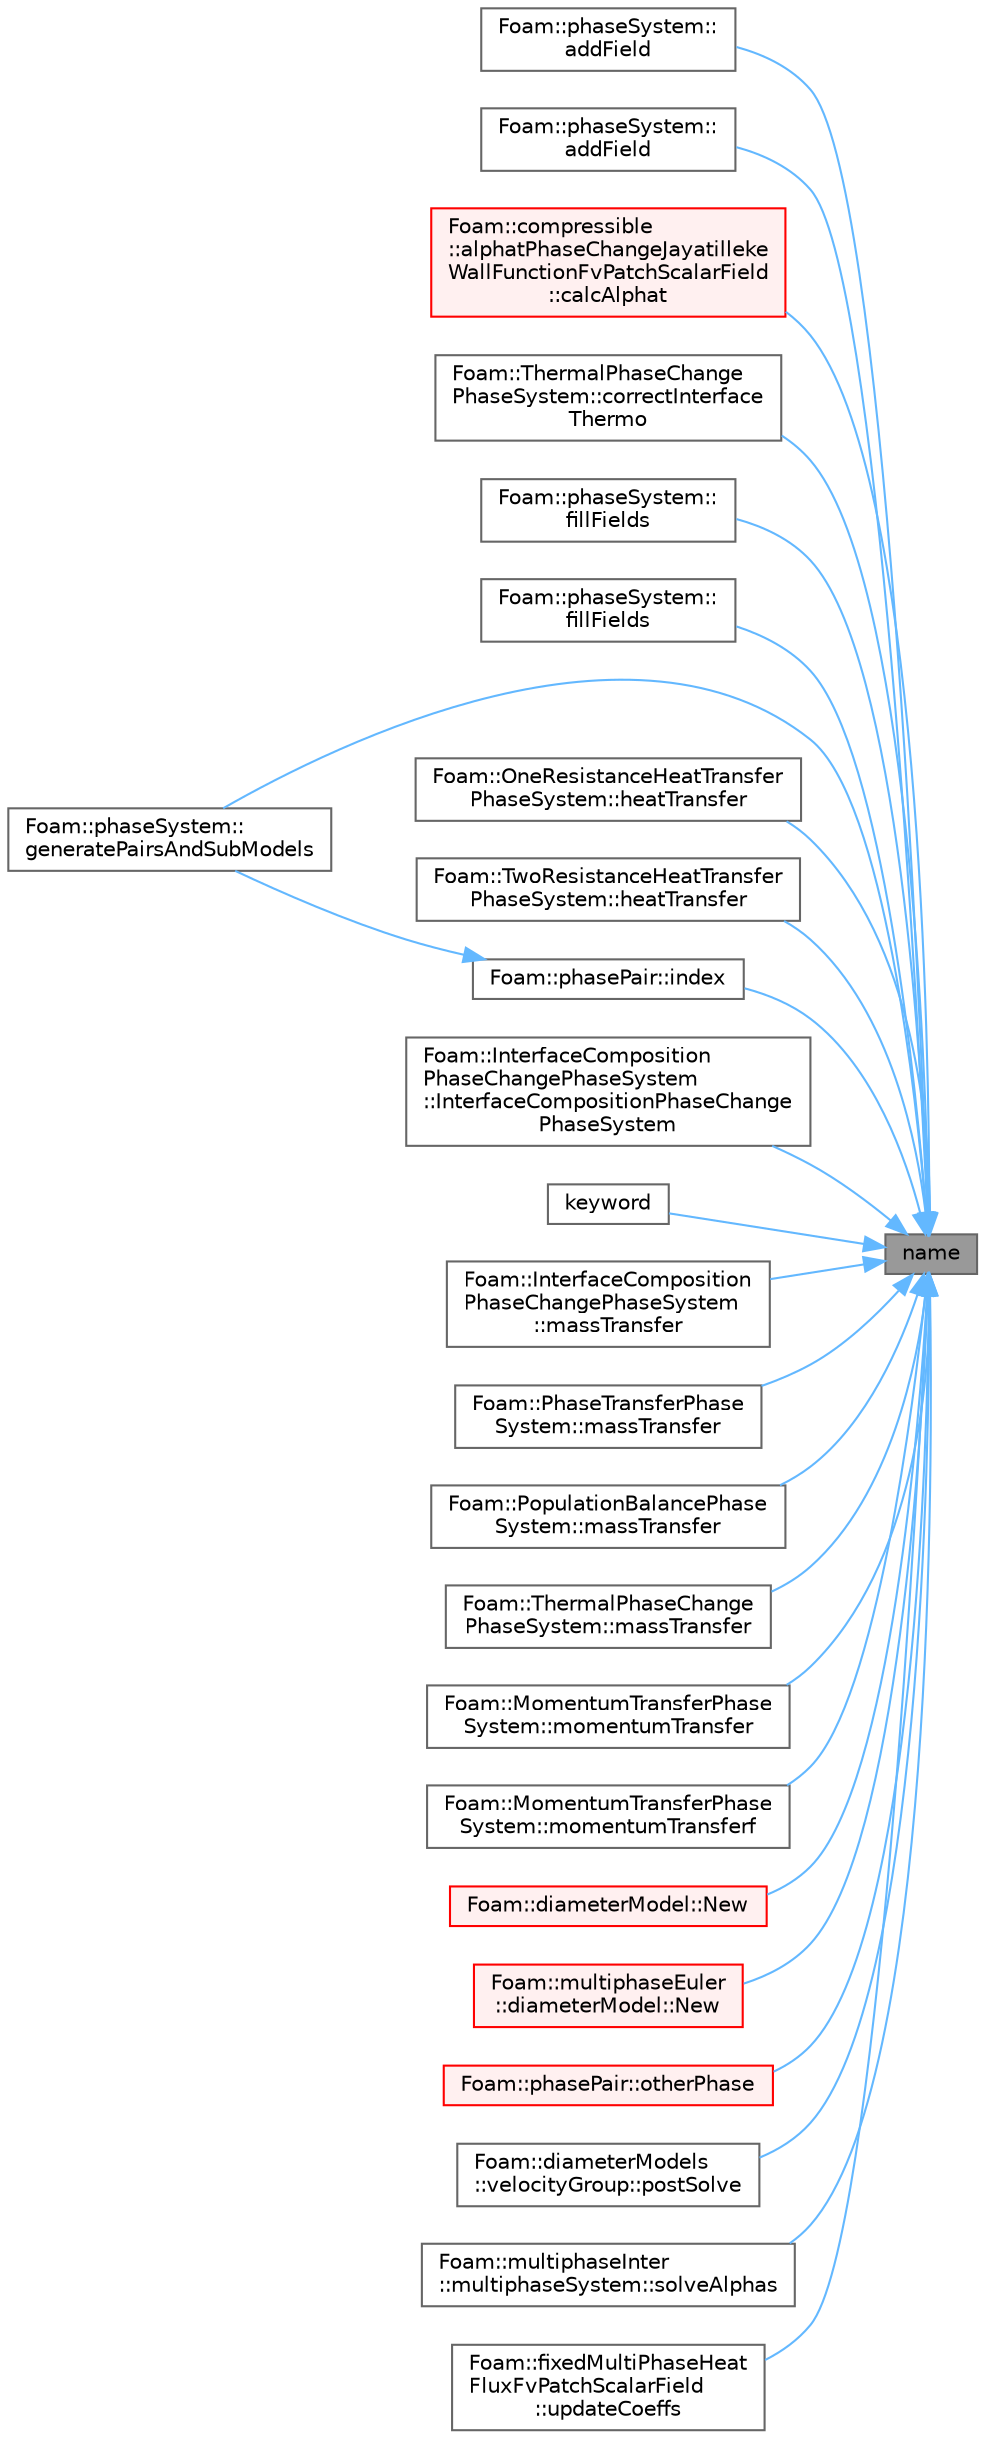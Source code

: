 digraph "name"
{
 // LATEX_PDF_SIZE
  bgcolor="transparent";
  edge [fontname=Helvetica,fontsize=10,labelfontname=Helvetica,labelfontsize=10];
  node [fontname=Helvetica,fontsize=10,shape=box,height=0.2,width=0.4];
  rankdir="RL";
  Node1 [id="Node000001",label="name",height=0.2,width=0.4,color="gray40", fillcolor="grey60", style="filled", fontcolor="black",tooltip=" "];
  Node1 -> Node2 [id="edge1_Node000001_Node000002",dir="back",color="steelblue1",style="solid",tooltip=" "];
  Node2 [id="Node000002",label="Foam::phaseSystem::\laddField",height=0.2,width=0.4,color="grey40", fillcolor="white", style="filled",URL="$classFoam_1_1phaseSystem.html#a416e7b803f8600b44887026fe21bdc6f",tooltip=" "];
  Node1 -> Node3 [id="edge2_Node000001_Node000003",dir="back",color="steelblue1",style="solid",tooltip=" "];
  Node3 [id="Node000003",label="Foam::phaseSystem::\laddField",height=0.2,width=0.4,color="grey40", fillcolor="white", style="filled",URL="$classFoam_1_1phaseSystem.html#acf40f749cae2d1ee6cb36ace7c6028a5",tooltip=" "];
  Node1 -> Node4 [id="edge3_Node000001_Node000004",dir="back",color="steelblue1",style="solid",tooltip=" "];
  Node4 [id="Node000004",label="Foam::compressible\l::alphatPhaseChangeJayatilleke\lWallFunctionFvPatchScalarField\l::calcAlphat",height=0.2,width=0.4,color="red", fillcolor="#FFF0F0", style="filled",URL="$classFoam_1_1compressible_1_1alphatPhaseChangeJayatillekeWallFunctionFvPatchScalarField.html#a3ff2c11cc375cc935614590135b78ed4",tooltip=" "];
  Node1 -> Node8 [id="edge4_Node000001_Node000008",dir="back",color="steelblue1",style="solid",tooltip=" "];
  Node8 [id="Node000008",label="Foam::ThermalPhaseChange\lPhaseSystem::correctInterface\lThermo",height=0.2,width=0.4,color="grey40", fillcolor="white", style="filled",URL="$classFoam_1_1ThermalPhaseChangePhaseSystem.html#a49acbe6bbfb8665ce4c3fdc7e52d385b",tooltip=" "];
  Node1 -> Node9 [id="edge5_Node000001_Node000009",dir="back",color="steelblue1",style="solid",tooltip=" "];
  Node9 [id="Node000009",label="Foam::phaseSystem::\lfillFields",height=0.2,width=0.4,color="grey40", fillcolor="white", style="filled",URL="$classFoam_1_1phaseSystem.html#a9945f5b6ba3070163b3a7fded1f4cd86",tooltip=" "];
  Node1 -> Node10 [id="edge6_Node000001_Node000010",dir="back",color="steelblue1",style="solid",tooltip=" "];
  Node10 [id="Node000010",label="Foam::phaseSystem::\lfillFields",height=0.2,width=0.4,color="grey40", fillcolor="white", style="filled",URL="$classFoam_1_1phaseSystem.html#a598d376c87f20bbfc3aa8051de410fea",tooltip=" "];
  Node1 -> Node11 [id="edge7_Node000001_Node000011",dir="back",color="steelblue1",style="solid",tooltip=" "];
  Node11 [id="Node000011",label="Foam::phaseSystem::\lgeneratePairsAndSubModels",height=0.2,width=0.4,color="grey40", fillcolor="white", style="filled",URL="$classFoam_1_1phaseSystem.html#a3c8b2cce9dd05e4a1048aadb1689d6c0",tooltip=" "];
  Node1 -> Node12 [id="edge8_Node000001_Node000012",dir="back",color="steelblue1",style="solid",tooltip=" "];
  Node12 [id="Node000012",label="Foam::OneResistanceHeatTransfer\lPhaseSystem::heatTransfer",height=0.2,width=0.4,color="grey40", fillcolor="white", style="filled",URL="$classFoam_1_1OneResistanceHeatTransferPhaseSystem.html#a2d0c7d5c94a614b95413774250f482fa",tooltip=" "];
  Node1 -> Node13 [id="edge9_Node000001_Node000013",dir="back",color="steelblue1",style="solid",tooltip=" "];
  Node13 [id="Node000013",label="Foam::TwoResistanceHeatTransfer\lPhaseSystem::heatTransfer",height=0.2,width=0.4,color="grey40", fillcolor="white", style="filled",URL="$classFoam_1_1TwoResistanceHeatTransferPhaseSystem.html#a2d0c7d5c94a614b95413774250f482fa",tooltip=" "];
  Node1 -> Node14 [id="edge10_Node000001_Node000014",dir="back",color="steelblue1",style="solid",tooltip=" "];
  Node14 [id="Node000014",label="Foam::phasePair::index",height=0.2,width=0.4,color="grey40", fillcolor="white", style="filled",URL="$classFoam_1_1phasePair.html#abd8e78c822bf32dad48eea2d1bf94416",tooltip=" "];
  Node14 -> Node11 [id="edge11_Node000014_Node000011",dir="back",color="steelblue1",style="solid",tooltip=" "];
  Node1 -> Node15 [id="edge12_Node000001_Node000015",dir="back",color="steelblue1",style="solid",tooltip=" "];
  Node15 [id="Node000015",label="Foam::InterfaceComposition\lPhaseChangePhaseSystem\l::InterfaceCompositionPhaseChange\lPhaseSystem",height=0.2,width=0.4,color="grey40", fillcolor="white", style="filled",URL="$classFoam_1_1InterfaceCompositionPhaseChangePhaseSystem.html#a3a2d876f035e8d8a6eeebbdf5121b89e",tooltip=" "];
  Node1 -> Node16 [id="edge13_Node000001_Node000016",dir="back",color="steelblue1",style="solid",tooltip=" "];
  Node16 [id="Node000016",label="keyword",height=0.2,width=0.4,color="grey40", fillcolor="white", style="filled",URL="$classFoam_1_1phase.html#aa1d970a78f74afd00dac1cd1bda313b3",tooltip=" "];
  Node1 -> Node17 [id="edge14_Node000001_Node000017",dir="back",color="steelblue1",style="solid",tooltip=" "];
  Node17 [id="Node000017",label="Foam::InterfaceComposition\lPhaseChangePhaseSystem\l::massTransfer",height=0.2,width=0.4,color="grey40", fillcolor="white", style="filled",URL="$classFoam_1_1InterfaceCompositionPhaseChangePhaseSystem.html#a8a8a4fbfeb067752ac93e7c8efdfc7e0",tooltip=" "];
  Node1 -> Node18 [id="edge15_Node000001_Node000018",dir="back",color="steelblue1",style="solid",tooltip=" "];
  Node18 [id="Node000018",label="Foam::PhaseTransferPhase\lSystem::massTransfer",height=0.2,width=0.4,color="grey40", fillcolor="white", style="filled",URL="$classFoam_1_1PhaseTransferPhaseSystem.html#a8a8a4fbfeb067752ac93e7c8efdfc7e0",tooltip=" "];
  Node1 -> Node19 [id="edge16_Node000001_Node000019",dir="back",color="steelblue1",style="solid",tooltip=" "];
  Node19 [id="Node000019",label="Foam::PopulationBalancePhase\lSystem::massTransfer",height=0.2,width=0.4,color="grey40", fillcolor="white", style="filled",URL="$classFoam_1_1PopulationBalancePhaseSystem.html#a8a8a4fbfeb067752ac93e7c8efdfc7e0",tooltip=" "];
  Node1 -> Node20 [id="edge17_Node000001_Node000020",dir="back",color="steelblue1",style="solid",tooltip=" "];
  Node20 [id="Node000020",label="Foam::ThermalPhaseChange\lPhaseSystem::massTransfer",height=0.2,width=0.4,color="grey40", fillcolor="white", style="filled",URL="$classFoam_1_1ThermalPhaseChangePhaseSystem.html#a8a8a4fbfeb067752ac93e7c8efdfc7e0",tooltip=" "];
  Node1 -> Node21 [id="edge18_Node000001_Node000021",dir="back",color="steelblue1",style="solid",tooltip=" "];
  Node21 [id="Node000021",label="Foam::MomentumTransferPhase\lSystem::momentumTransfer",height=0.2,width=0.4,color="grey40", fillcolor="white", style="filled",URL="$classFoam_1_1MomentumTransferPhaseSystem.html#a2bdac508787911619d0e2c5d70e4bc60",tooltip=" "];
  Node1 -> Node22 [id="edge19_Node000001_Node000022",dir="back",color="steelblue1",style="solid",tooltip=" "];
  Node22 [id="Node000022",label="Foam::MomentumTransferPhase\lSystem::momentumTransferf",height=0.2,width=0.4,color="grey40", fillcolor="white", style="filled",URL="$classFoam_1_1MomentumTransferPhaseSystem.html#ac0532a78a319ba9c24141b8c567ae494",tooltip=" "];
  Node1 -> Node23 [id="edge20_Node000001_Node000023",dir="back",color="steelblue1",style="solid",tooltip=" "];
  Node23 [id="Node000023",label="Foam::diameterModel::New",height=0.2,width=0.4,color="red", fillcolor="#FFF0F0", style="filled",URL="$classFoam_1_1diameterModel.html#a4045fa2b5a1ab0211eb688e60fae8071",tooltip=" "];
  Node1 -> Node26 [id="edge21_Node000001_Node000026",dir="back",color="steelblue1",style="solid",tooltip=" "];
  Node26 [id="Node000026",label="Foam::multiphaseEuler\l::diameterModel::New",height=0.2,width=0.4,color="red", fillcolor="#FFF0F0", style="filled",URL="$classFoam_1_1multiphaseEuler_1_1diameterModel.html#ab6ca28ad856015dfddb93eef506d572b",tooltip=" "];
  Node1 -> Node28 [id="edge22_Node000001_Node000028",dir="back",color="steelblue1",style="solid",tooltip=" "];
  Node28 [id="Node000028",label="Foam::phasePair::otherPhase",height=0.2,width=0.4,color="red", fillcolor="#FFF0F0", style="filled",URL="$classFoam_1_1phasePair.html#a21dba21eddc0728483db4760c08b11c6",tooltip=" "];
  Node1 -> Node30 [id="edge23_Node000001_Node000030",dir="back",color="steelblue1",style="solid",tooltip=" "];
  Node30 [id="Node000030",label="Foam::diameterModels\l::velocityGroup::postSolve",height=0.2,width=0.4,color="grey40", fillcolor="white", style="filled",URL="$classFoam_1_1diameterModels_1_1velocityGroup.html#a30b36d87a6b8b7d09e9b0edd13bb4f0b",tooltip=" "];
  Node1 -> Node31 [id="edge24_Node000001_Node000031",dir="back",color="steelblue1",style="solid",tooltip=" "];
  Node31 [id="Node000031",label="Foam::multiphaseInter\l::multiphaseSystem::solveAlphas",height=0.2,width=0.4,color="grey40", fillcolor="white", style="filled",URL="$classFoam_1_1multiphaseInter_1_1multiphaseSystem.html#afe5b9a184cdf03cf08521797483e55da",tooltip=" "];
  Node1 -> Node32 [id="edge25_Node000001_Node000032",dir="back",color="steelblue1",style="solid",tooltip=" "];
  Node32 [id="Node000032",label="Foam::fixedMultiPhaseHeat\lFluxFvPatchScalarField\l::updateCoeffs",height=0.2,width=0.4,color="grey40", fillcolor="white", style="filled",URL="$classFoam_1_1fixedMultiPhaseHeatFluxFvPatchScalarField.html#a7e24eafac629d3733181cd942d4c902f",tooltip=" "];
}
